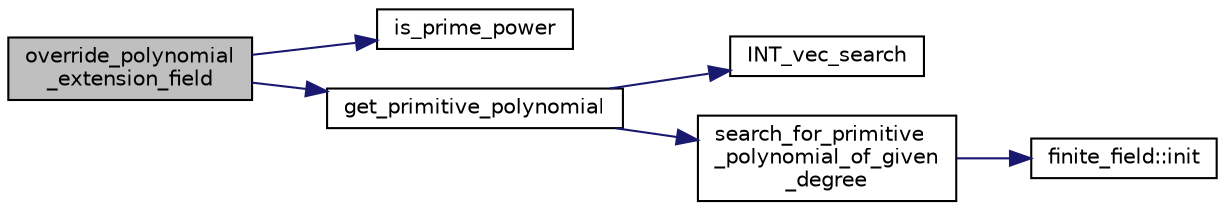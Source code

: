 digraph "override_polynomial_extension_field"
{
  edge [fontname="Helvetica",fontsize="10",labelfontname="Helvetica",labelfontsize="10"];
  node [fontname="Helvetica",fontsize="10",shape=record];
  rankdir="LR";
  Node12266 [label="override_polynomial\l_extension_field",height=0.2,width=0.4,color="black", fillcolor="grey75", style="filled", fontcolor="black"];
  Node12266 -> Node12267 [color="midnightblue",fontsize="10",style="solid",fontname="Helvetica"];
  Node12267 [label="is_prime_power",height=0.2,width=0.4,color="black", fillcolor="white", style="filled",URL="$de/dc5/algebra__and__number__theory_8h.html#a44560c42df6f76a71d351200cbf1bd0e"];
  Node12266 -> Node12268 [color="midnightblue",fontsize="10",style="solid",fontname="Helvetica"];
  Node12268 [label="get_primitive_polynomial",height=0.2,width=0.4,color="black", fillcolor="white", style="filled",URL="$de/dc5/algebra__and__number__theory_8h.html#a208ece81c99403683f588d02defd74a7"];
  Node12268 -> Node12269 [color="midnightblue",fontsize="10",style="solid",fontname="Helvetica"];
  Node12269 [label="INT_vec_search",height=0.2,width=0.4,color="black", fillcolor="white", style="filled",URL="$d5/de2/foundations_2data__structures_2data__structures_8h.html#ad103ef2316a1f671bdb68fd9cd9ba945"];
  Node12268 -> Node12270 [color="midnightblue",fontsize="10",style="solid",fontname="Helvetica"];
  Node12270 [label="search_for_primitive\l_polynomial_of_given\l_degree",height=0.2,width=0.4,color="black", fillcolor="white", style="filled",URL="$da/da9/galois__global_8_c.html#a5f70384bd08b74ef6f9e0f8663d0f286"];
  Node12270 -> Node12271 [color="midnightblue",fontsize="10",style="solid",fontname="Helvetica"];
  Node12271 [label="finite_field::init",height=0.2,width=0.4,color="black", fillcolor="white", style="filled",URL="$df/d5a/classfinite__field.html#a13e75e8165b27464935b50368ee8313c"];
}
